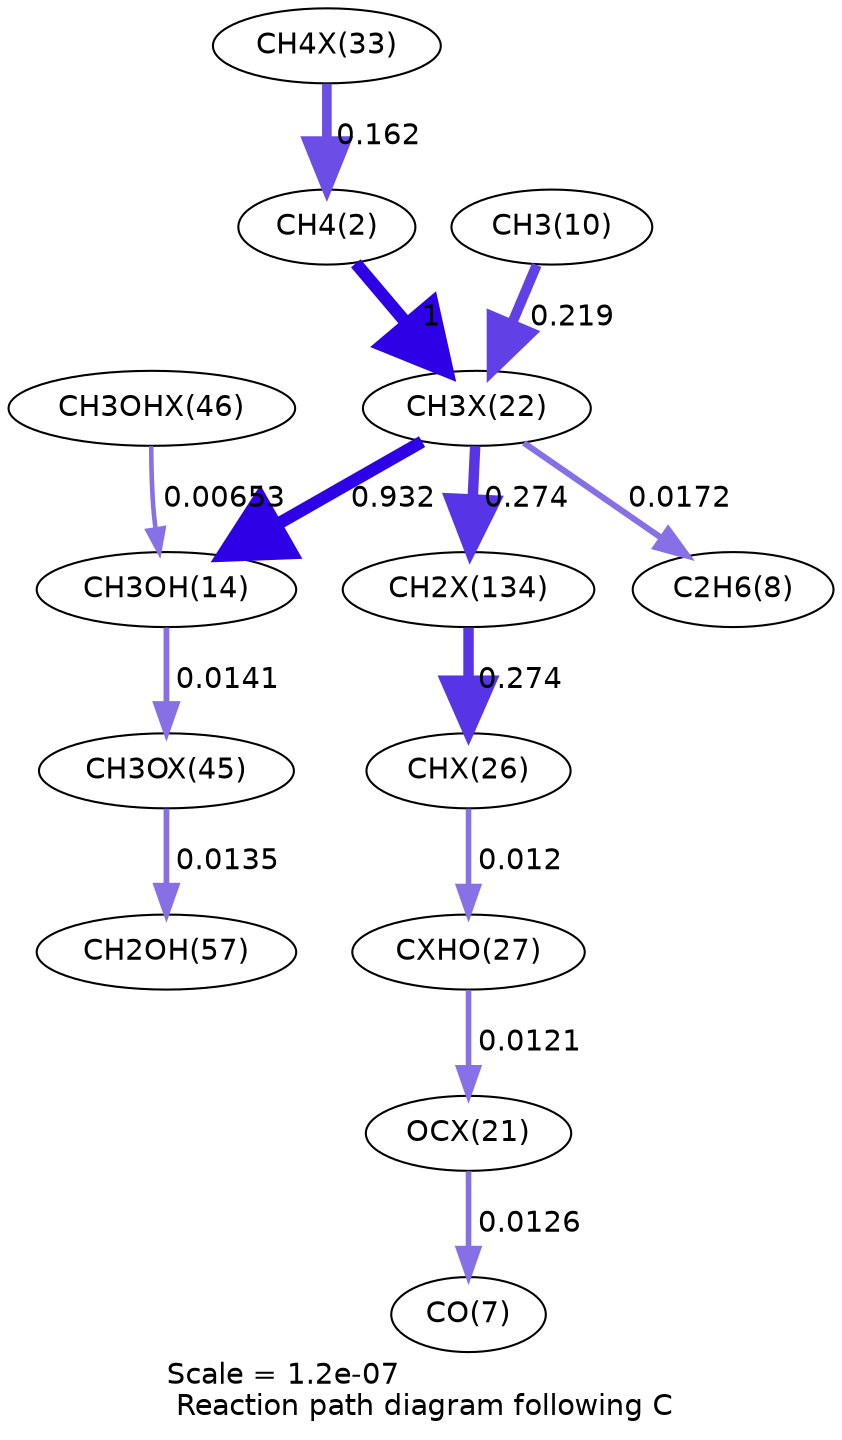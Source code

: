digraph reaction_paths {
center=1;
s44 -> s4[fontname="Helvetica", penwidth=4.62, arrowsize=2.31, color="0.7, 0.662, 0.9"
, label=" 0.162"];
s4 -> s39[fontname="Helvetica", penwidth=6, arrowsize=3, color="0.7, 1.5, 0.9"
, label=" 1"];
s39 -> s10[fontname="Helvetica", penwidth=2.93, arrowsize=1.47, color="0.7, 0.517, 0.9"
, label=" 0.0172"];
s12 -> s39[fontname="Helvetica", penwidth=4.85, arrowsize=2.43, color="0.7, 0.719, 0.9"
, label=" 0.219"];
s39 -> s16[fontname="Helvetica", penwidth=5.95, arrowsize=2.97, color="0.7, 1.43, 0.9"
, label=" 0.932"];
s39 -> s58[fontname="Helvetica", penwidth=5.02, arrowsize=2.51, color="0.7, 0.774, 0.9"
, label=" 0.274"];
s54 -> s16[fontname="Helvetica", penwidth=2.2, arrowsize=1.1, color="0.7, 0.507, 0.9"
, label=" 0.00653"];
s16 -> s53[fontname="Helvetica", penwidth=2.78, arrowsize=1.39, color="0.7, 0.514, 0.9"
, label=" 0.0141"];
s58 -> s42[fontname="Helvetica", penwidth=5.02, arrowsize=2.51, color="0.7, 0.774, 0.9"
, label=" 0.274"];
s42 -> s43[fontname="Helvetica", penwidth=2.66, arrowsize=1.33, color="0.7, 0.512, 0.9"
, label=" 0.012"];
s53 -> s22[fontname="Helvetica", penwidth=2.75, arrowsize=1.37, color="0.7, 0.513, 0.9"
, label=" 0.0135"];
s43 -> s38[fontname="Helvetica", penwidth=2.67, arrowsize=1.33, color="0.7, 0.512, 0.9"
, label=" 0.0121"];
s38 -> s9[fontname="Helvetica", penwidth=2.69, arrowsize=1.35, color="0.7, 0.513, 0.9"
, label=" 0.0126"];
s4 [ fontname="Helvetica", label="CH4(2)"];
s9 [ fontname="Helvetica", label="CO(7)"];
s10 [ fontname="Helvetica", label="C2H6(8)"];
s12 [ fontname="Helvetica", label="CH3(10)"];
s16 [ fontname="Helvetica", label="CH3OH(14)"];
s22 [ fontname="Helvetica", label="CH2OH(57)"];
s38 [ fontname="Helvetica", label="OCX(21)"];
s39 [ fontname="Helvetica", label="CH3X(22)"];
s42 [ fontname="Helvetica", label="CHX(26)"];
s43 [ fontname="Helvetica", label="CXHO(27)"];
s44 [ fontname="Helvetica", label="CH4X(33)"];
s53 [ fontname="Helvetica", label="CH3OX(45)"];
s54 [ fontname="Helvetica", label="CH3OHX(46)"];
s58 [ fontname="Helvetica", label="CH2X(134)"];
 label = "Scale = 1.2e-07\l Reaction path diagram following C";
 fontname = "Helvetica";
}
